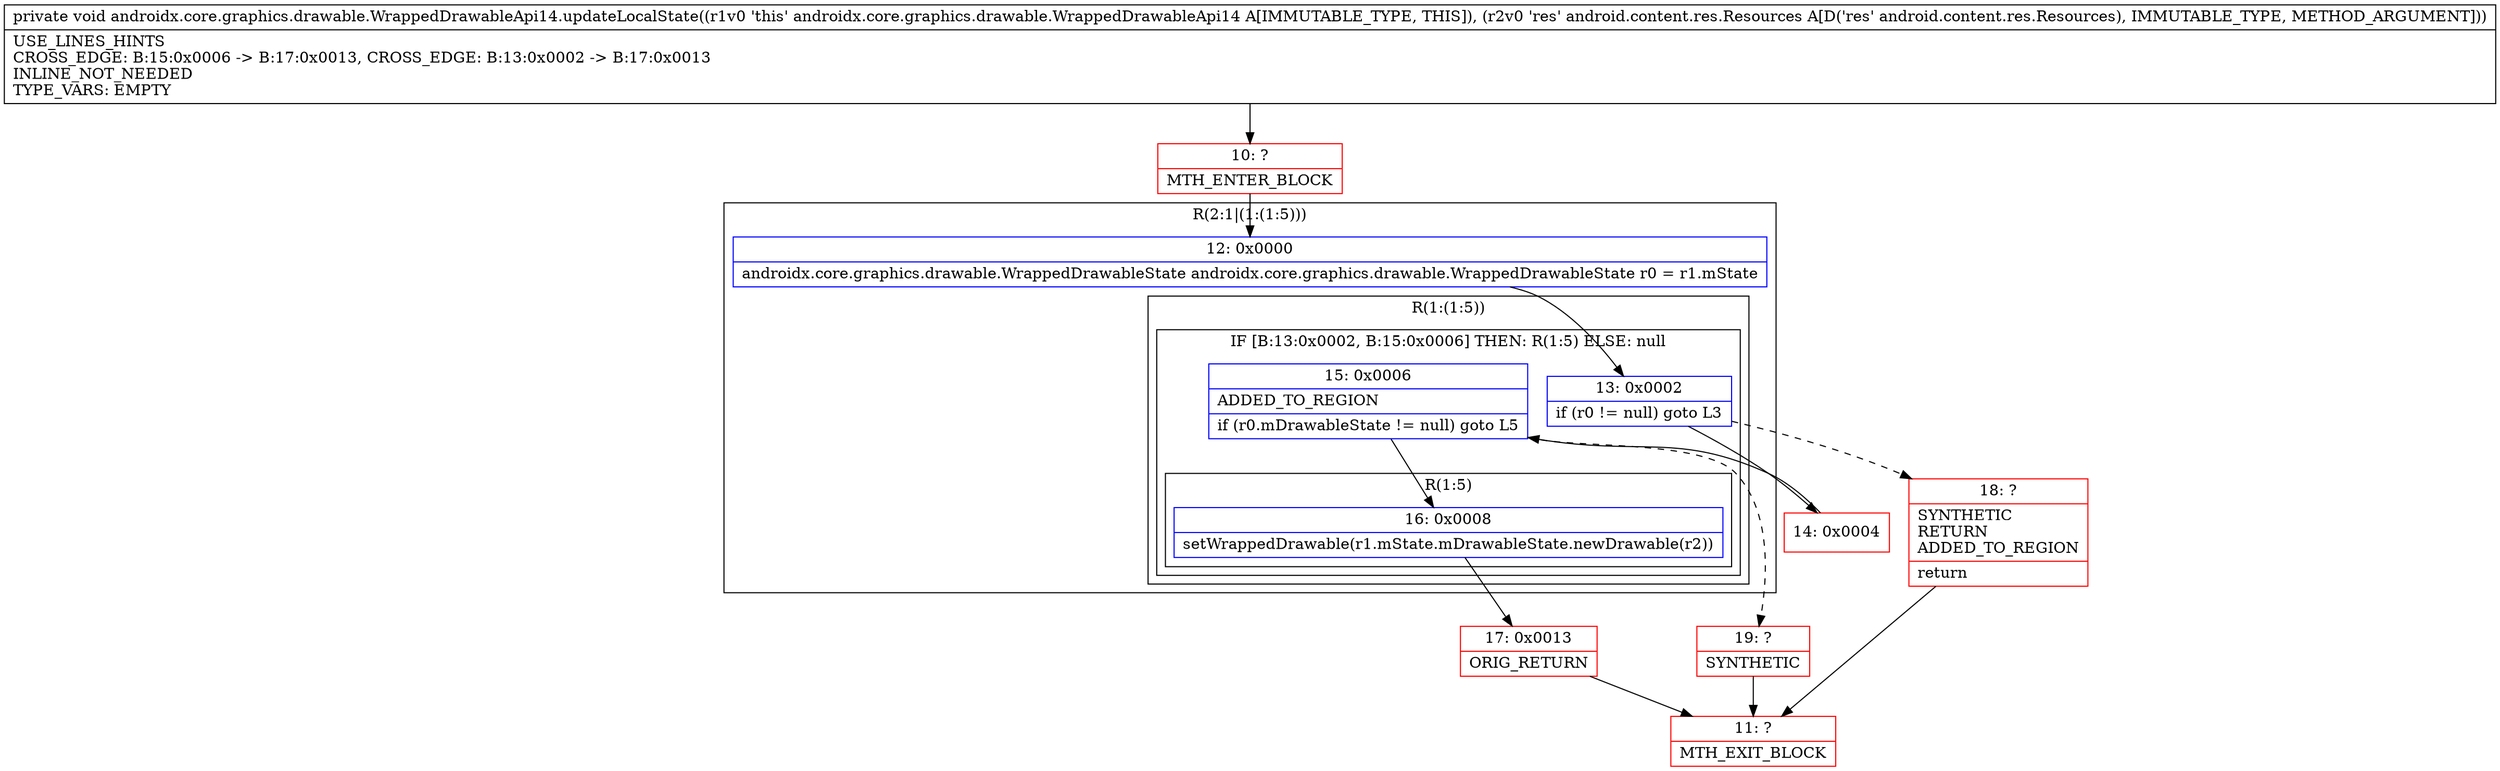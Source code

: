 digraph "CFG forandroidx.core.graphics.drawable.WrappedDrawableApi14.updateLocalState(Landroid\/content\/res\/Resources;)V" {
subgraph cluster_Region_1756096149 {
label = "R(2:1|(1:(1:5)))";
node [shape=record,color=blue];
Node_12 [shape=record,label="{12\:\ 0x0000|androidx.core.graphics.drawable.WrappedDrawableState androidx.core.graphics.drawable.WrappedDrawableState r0 = r1.mState\l}"];
subgraph cluster_Region_1932106369 {
label = "R(1:(1:5))";
node [shape=record,color=blue];
subgraph cluster_IfRegion_48748684 {
label = "IF [B:13:0x0002, B:15:0x0006] THEN: R(1:5) ELSE: null";
node [shape=record,color=blue];
Node_13 [shape=record,label="{13\:\ 0x0002|if (r0 != null) goto L3\l}"];
Node_15 [shape=record,label="{15\:\ 0x0006|ADDED_TO_REGION\l|if (r0.mDrawableState != null) goto L5\l}"];
subgraph cluster_Region_1686196675 {
label = "R(1:5)";
node [shape=record,color=blue];
Node_16 [shape=record,label="{16\:\ 0x0008|setWrappedDrawable(r1.mState.mDrawableState.newDrawable(r2))\l}"];
}
}
}
}
Node_10 [shape=record,color=red,label="{10\:\ ?|MTH_ENTER_BLOCK\l}"];
Node_14 [shape=record,color=red,label="{14\:\ 0x0004}"];
Node_17 [shape=record,color=red,label="{17\:\ 0x0013|ORIG_RETURN\l}"];
Node_11 [shape=record,color=red,label="{11\:\ ?|MTH_EXIT_BLOCK\l}"];
Node_19 [shape=record,color=red,label="{19\:\ ?|SYNTHETIC\l}"];
Node_18 [shape=record,color=red,label="{18\:\ ?|SYNTHETIC\lRETURN\lADDED_TO_REGION\l|return\l}"];
MethodNode[shape=record,label="{private void androidx.core.graphics.drawable.WrappedDrawableApi14.updateLocalState((r1v0 'this' androidx.core.graphics.drawable.WrappedDrawableApi14 A[IMMUTABLE_TYPE, THIS]), (r2v0 'res' android.content.res.Resources A[D('res' android.content.res.Resources), IMMUTABLE_TYPE, METHOD_ARGUMENT]))  | USE_LINES_HINTS\lCROSS_EDGE: B:15:0x0006 \-\> B:17:0x0013, CROSS_EDGE: B:13:0x0002 \-\> B:17:0x0013\lINLINE_NOT_NEEDED\lTYPE_VARS: EMPTY\l}"];
MethodNode -> Node_10;Node_12 -> Node_13;
Node_13 -> Node_14;
Node_13 -> Node_18[style=dashed];
Node_15 -> Node_16;
Node_15 -> Node_19[style=dashed];
Node_16 -> Node_17;
Node_10 -> Node_12;
Node_14 -> Node_15;
Node_17 -> Node_11;
Node_19 -> Node_11;
Node_18 -> Node_11;
}

